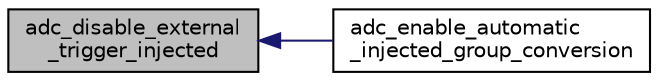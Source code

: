 digraph "adc_disable_external_trigger_injected"
{
  edge [fontname="Helvetica",fontsize="10",labelfontname="Helvetica",labelfontsize="10"];
  node [fontname="Helvetica",fontsize="10",shape=record];
  rankdir="LR";
  Node1 [label="adc_disable_external\l_trigger_injected",height=0.2,width=0.4,color="black", fillcolor="grey75", style="filled", fontcolor="black"];
  Node1 -> Node2 [dir="back",color="midnightblue",fontsize="10",style="solid",fontname="Helvetica"];
  Node2 [label="adc_enable_automatic\l_injected_group_conversion",height=0.2,width=0.4,color="black", fillcolor="white", style="filled",URL="$group__adc__file.html#ga9965805fdbb3e7dd26a1afed91cc4fd2",tooltip="ADC Enable Automatic Injected Conversions. "];
}
